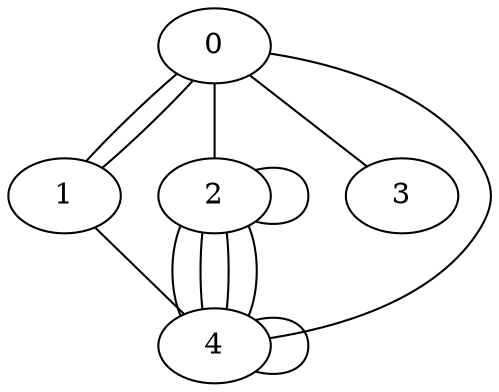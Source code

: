 graph graphname {0;1;2;3;4;0--1; 0--1; 0--2; 0--3; 0--4; 1--4; 2--2; 2--4; 2--4; 2--4; 2--4; 4--4; }